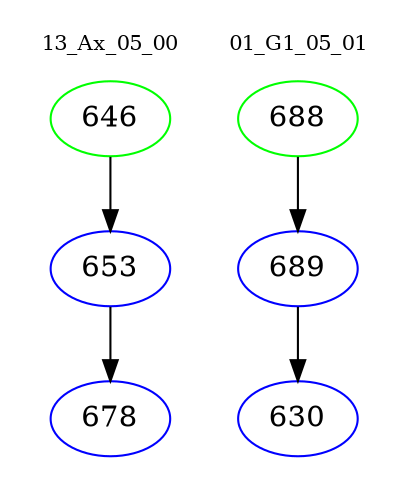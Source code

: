 digraph{
subgraph cluster_0 {
color = white
label = "13_Ax_05_00";
fontsize=10;
T0_646 [label="646", color="green"]
T0_646 -> T0_653 [color="black"]
T0_653 [label="653", color="blue"]
T0_653 -> T0_678 [color="black"]
T0_678 [label="678", color="blue"]
}
subgraph cluster_1 {
color = white
label = "01_G1_05_01";
fontsize=10;
T1_688 [label="688", color="green"]
T1_688 -> T1_689 [color="black"]
T1_689 [label="689", color="blue"]
T1_689 -> T1_630 [color="black"]
T1_630 [label="630", color="blue"]
}
}

